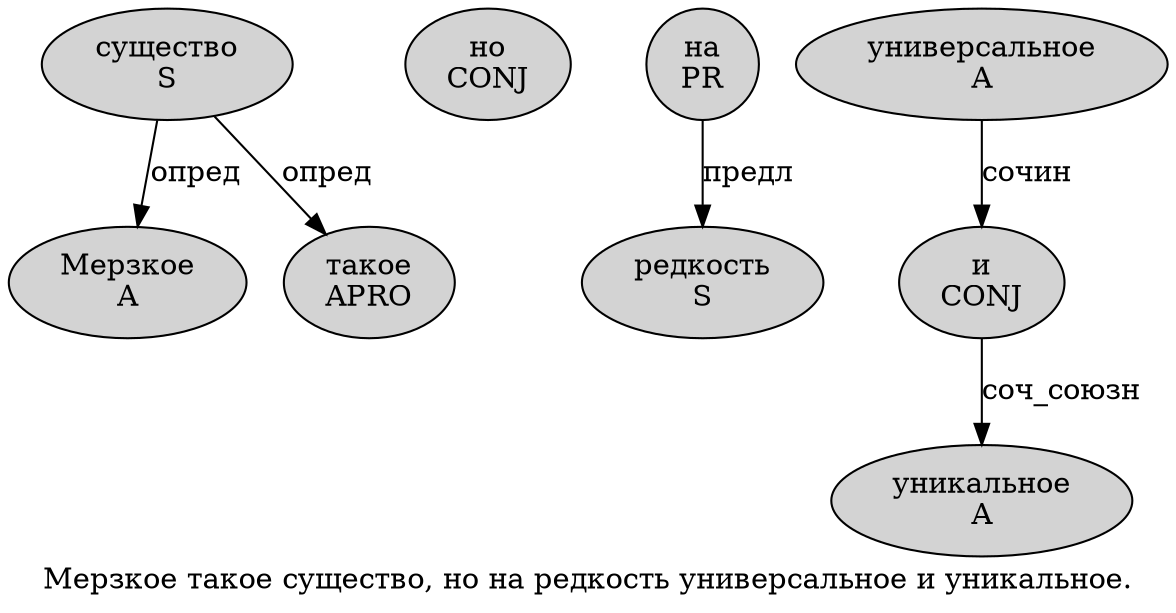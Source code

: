 digraph SENTENCE_4901 {
	graph [label="Мерзкое такое существо, но на редкость универсальное и уникальное."]
	node [style=filled]
		0 [label="Мерзкое
A" color="" fillcolor=lightgray penwidth=1 shape=ellipse]
		1 [label="такое
APRO" color="" fillcolor=lightgray penwidth=1 shape=ellipse]
		2 [label="существо
S" color="" fillcolor=lightgray penwidth=1 shape=ellipse]
		4 [label="но
CONJ" color="" fillcolor=lightgray penwidth=1 shape=ellipse]
		5 [label="на
PR" color="" fillcolor=lightgray penwidth=1 shape=ellipse]
		6 [label="редкость
S" color="" fillcolor=lightgray penwidth=1 shape=ellipse]
		7 [label="универсальное
A" color="" fillcolor=lightgray penwidth=1 shape=ellipse]
		8 [label="и
CONJ" color="" fillcolor=lightgray penwidth=1 shape=ellipse]
		9 [label="уникальное
A" color="" fillcolor=lightgray penwidth=1 shape=ellipse]
			5 -> 6 [label="предл"]
			8 -> 9 [label="соч_союзн"]
			2 -> 0 [label="опред"]
			2 -> 1 [label="опред"]
			7 -> 8 [label="сочин"]
}